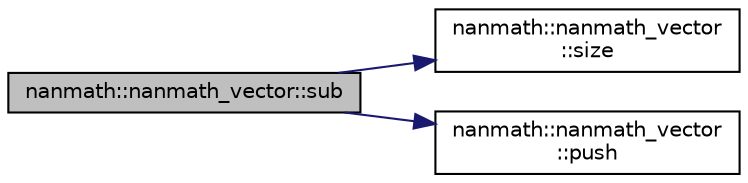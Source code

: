 digraph "nanmath::nanmath_vector::sub"
{
  edge [fontname="Helvetica",fontsize="10",labelfontname="Helvetica",labelfontsize="10"];
  node [fontname="Helvetica",fontsize="10",shape=record];
  rankdir="LR";
  Node1 [label="nanmath::nanmath_vector::sub",height=0.2,width=0.4,color="black", fillcolor="grey75", style="filled", fontcolor="black"];
  Node1 -> Node2 [color="midnightblue",fontsize="10",style="solid"];
  Node2 [label="nanmath::nanmath_vector\l::size",height=0.2,width=0.4,color="black", fillcolor="white", style="filled",URL="$classnanmath_1_1nanmath__vector.html#a3cf8be42dcdac880c4107bd19ba2d034"];
  Node1 -> Node3 [color="midnightblue",fontsize="10",style="solid"];
  Node3 [label="nanmath::nanmath_vector\l::push",height=0.2,width=0.4,color="black", fillcolor="white", style="filled",URL="$classnanmath_1_1nanmath__vector.html#af8019f9e3eb27a88c77cd302bd4e0f49"];
}

